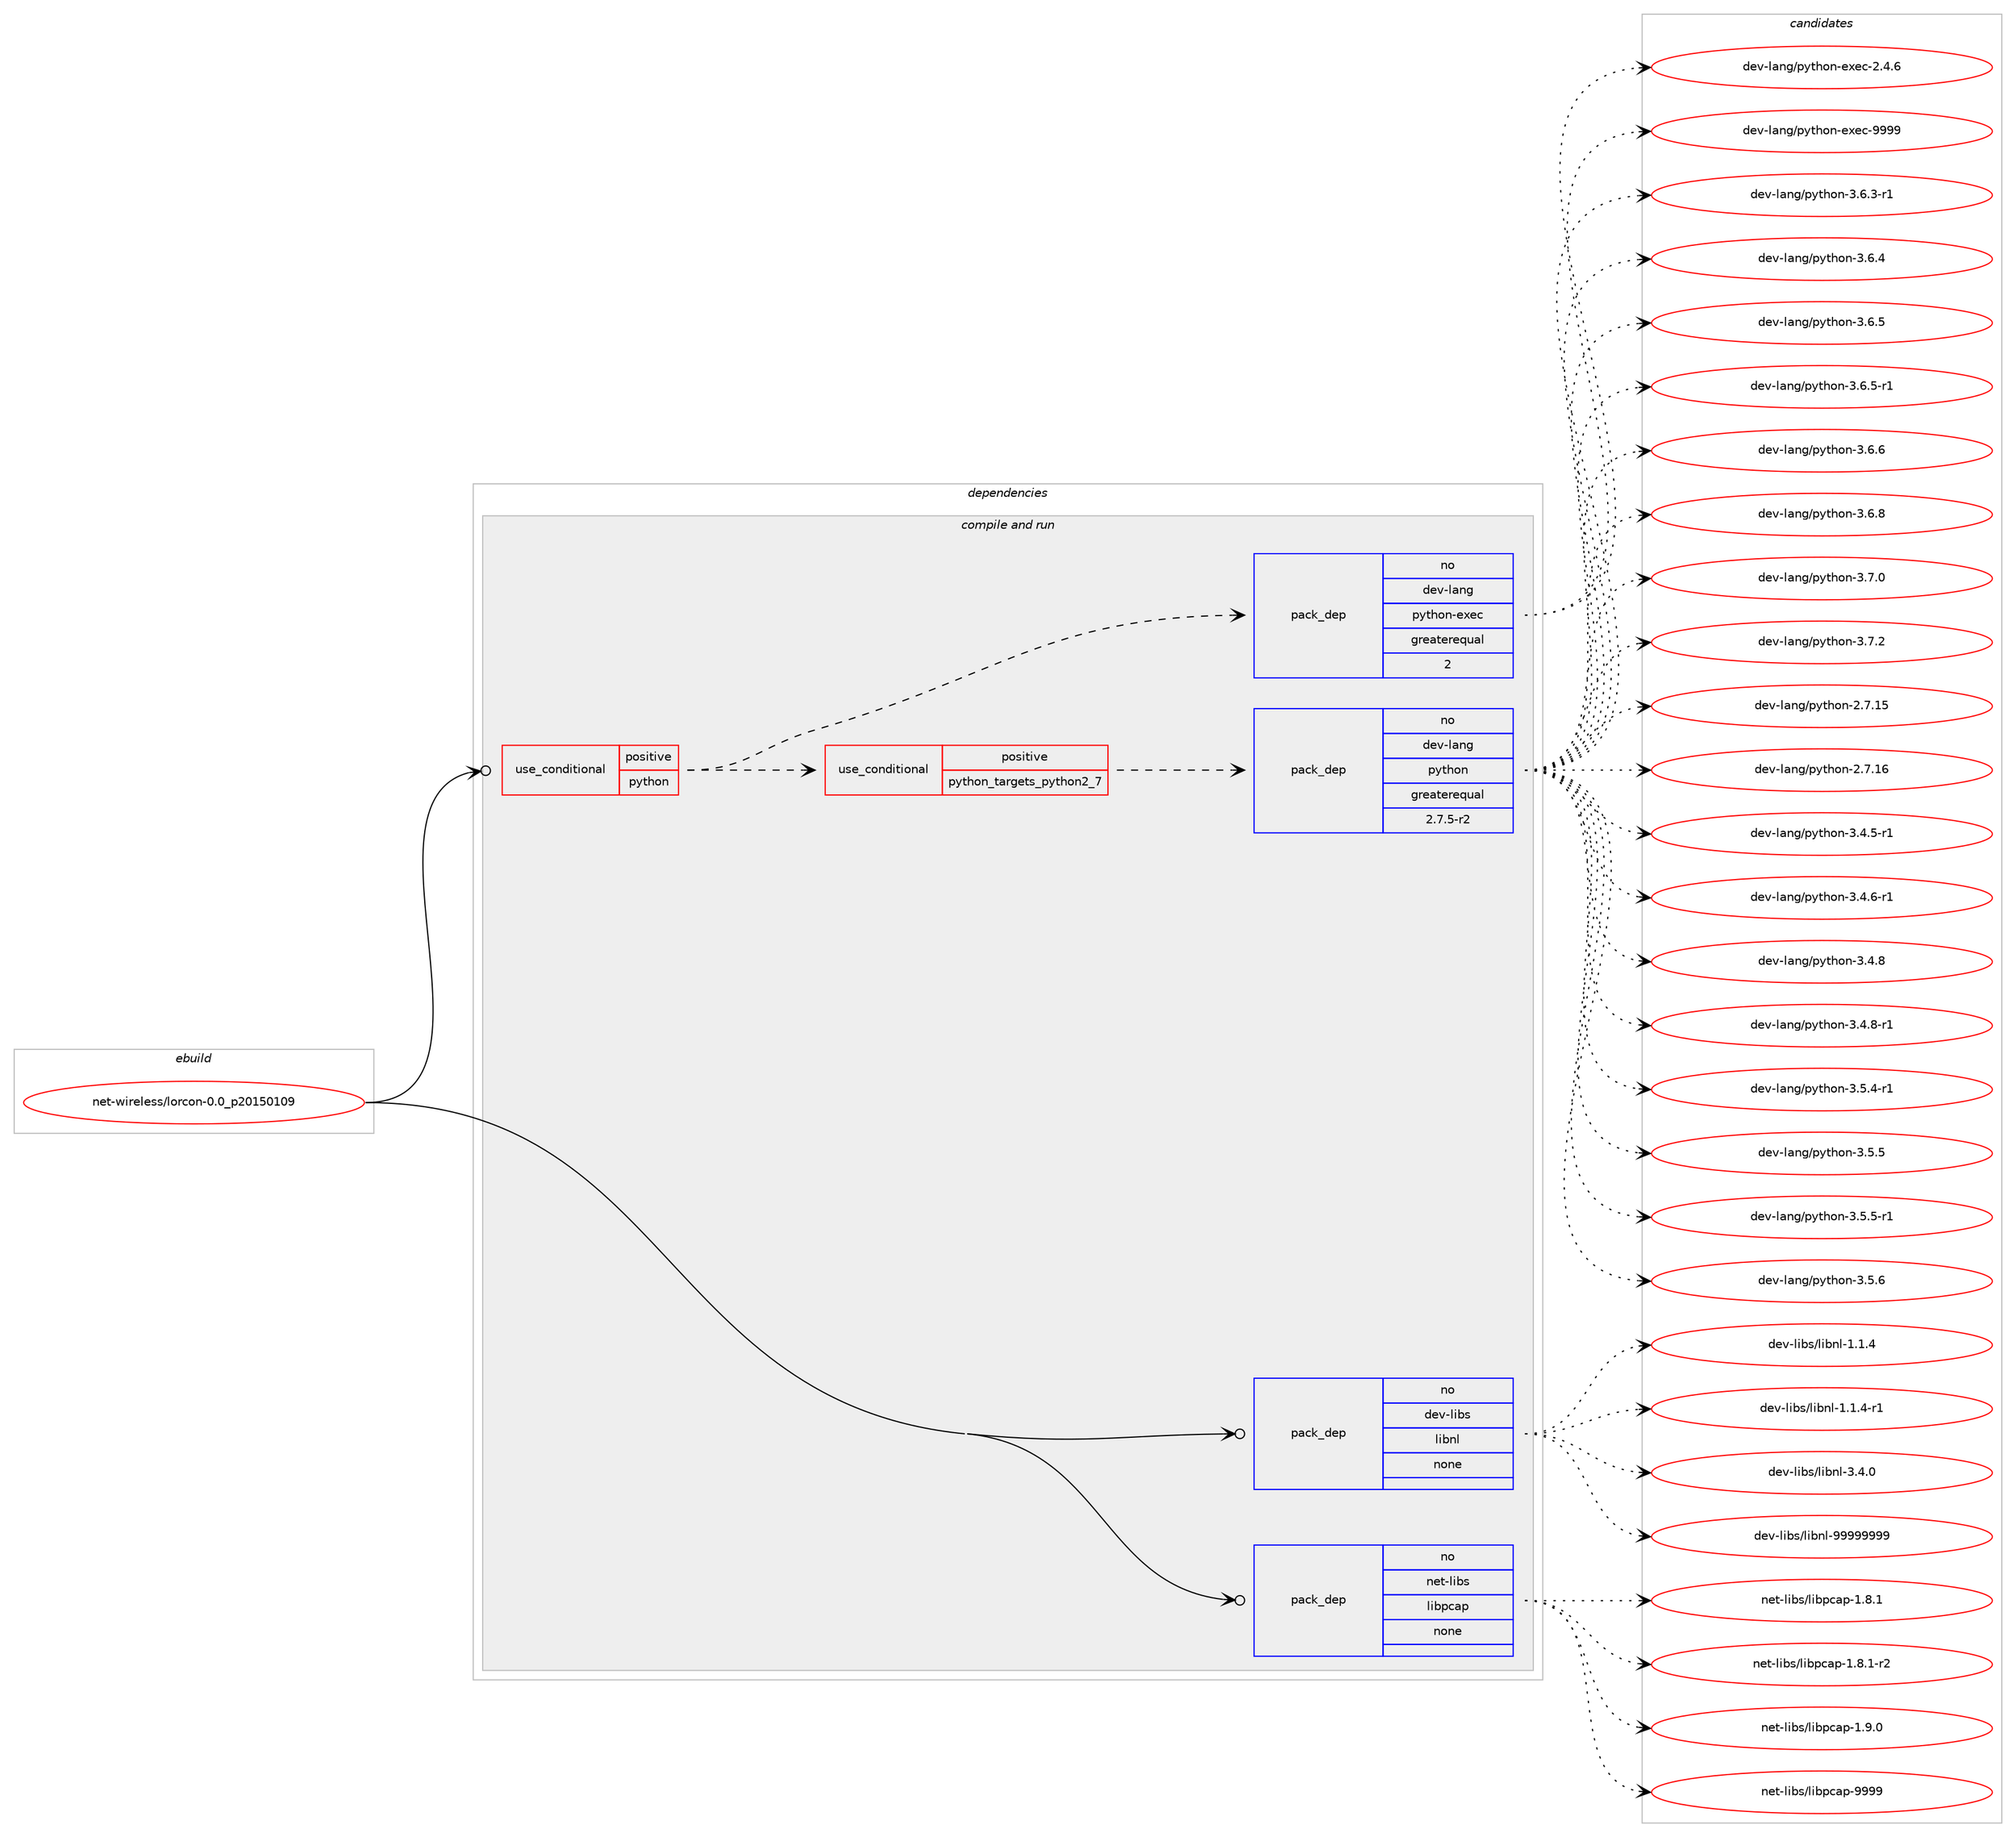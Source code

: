 digraph prolog {

# *************
# Graph options
# *************

newrank=true;
concentrate=true;
compound=true;
graph [rankdir=LR,fontname=Helvetica,fontsize=10,ranksep=1.5];#, ranksep=2.5, nodesep=0.2];
edge  [arrowhead=vee];
node  [fontname=Helvetica,fontsize=10];

# **********
# The ebuild
# **********

subgraph cluster_leftcol {
color=gray;
rank=same;
label=<<i>ebuild</i>>;
id [label="net-wireless/lorcon-0.0_p20150109", color=red, width=4, href="../net-wireless/lorcon-0.0_p20150109.svg"];
}

# ****************
# The dependencies
# ****************

subgraph cluster_midcol {
color=gray;
label=<<i>dependencies</i>>;
subgraph cluster_compile {
fillcolor="#eeeeee";
style=filled;
label=<<i>compile</i>>;
}
subgraph cluster_compileandrun {
fillcolor="#eeeeee";
style=filled;
label=<<i>compile and run</i>>;
subgraph cond451467 {
dependency1681006 [label=<<TABLE BORDER="0" CELLBORDER="1" CELLSPACING="0" CELLPADDING="4"><TR><TD ROWSPAN="3" CELLPADDING="10">use_conditional</TD></TR><TR><TD>positive</TD></TR><TR><TD>python</TD></TR></TABLE>>, shape=none, color=red];
subgraph cond451468 {
dependency1681007 [label=<<TABLE BORDER="0" CELLBORDER="1" CELLSPACING="0" CELLPADDING="4"><TR><TD ROWSPAN="3" CELLPADDING="10">use_conditional</TD></TR><TR><TD>positive</TD></TR><TR><TD>python_targets_python2_7</TD></TR></TABLE>>, shape=none, color=red];
subgraph pack1202028 {
dependency1681008 [label=<<TABLE BORDER="0" CELLBORDER="1" CELLSPACING="0" CELLPADDING="4" WIDTH="220"><TR><TD ROWSPAN="6" CELLPADDING="30">pack_dep</TD></TR><TR><TD WIDTH="110">no</TD></TR><TR><TD>dev-lang</TD></TR><TR><TD>python</TD></TR><TR><TD>greaterequal</TD></TR><TR><TD>2.7.5-r2</TD></TR></TABLE>>, shape=none, color=blue];
}
dependency1681007:e -> dependency1681008:w [weight=20,style="dashed",arrowhead="vee"];
}
dependency1681006:e -> dependency1681007:w [weight=20,style="dashed",arrowhead="vee"];
subgraph pack1202029 {
dependency1681009 [label=<<TABLE BORDER="0" CELLBORDER="1" CELLSPACING="0" CELLPADDING="4" WIDTH="220"><TR><TD ROWSPAN="6" CELLPADDING="30">pack_dep</TD></TR><TR><TD WIDTH="110">no</TD></TR><TR><TD>dev-lang</TD></TR><TR><TD>python-exec</TD></TR><TR><TD>greaterequal</TD></TR><TR><TD>2</TD></TR></TABLE>>, shape=none, color=blue];
}
dependency1681006:e -> dependency1681009:w [weight=20,style="dashed",arrowhead="vee"];
}
id:e -> dependency1681006:w [weight=20,style="solid",arrowhead="odotvee"];
subgraph pack1202030 {
dependency1681010 [label=<<TABLE BORDER="0" CELLBORDER="1" CELLSPACING="0" CELLPADDING="4" WIDTH="220"><TR><TD ROWSPAN="6" CELLPADDING="30">pack_dep</TD></TR><TR><TD WIDTH="110">no</TD></TR><TR><TD>dev-libs</TD></TR><TR><TD>libnl</TD></TR><TR><TD>none</TD></TR><TR><TD></TD></TR></TABLE>>, shape=none, color=blue];
}
id:e -> dependency1681010:w [weight=20,style="solid",arrowhead="odotvee"];
subgraph pack1202031 {
dependency1681011 [label=<<TABLE BORDER="0" CELLBORDER="1" CELLSPACING="0" CELLPADDING="4" WIDTH="220"><TR><TD ROWSPAN="6" CELLPADDING="30">pack_dep</TD></TR><TR><TD WIDTH="110">no</TD></TR><TR><TD>net-libs</TD></TR><TR><TD>libpcap</TD></TR><TR><TD>none</TD></TR><TR><TD></TD></TR></TABLE>>, shape=none, color=blue];
}
id:e -> dependency1681011:w [weight=20,style="solid",arrowhead="odotvee"];
}
subgraph cluster_run {
fillcolor="#eeeeee";
style=filled;
label=<<i>run</i>>;
}
}

# **************
# The candidates
# **************

subgraph cluster_choices {
rank=same;
color=gray;
label=<<i>candidates</i>>;

subgraph choice1202028 {
color=black;
nodesep=1;
choice10010111845108971101034711212111610411111045504655464953 [label="dev-lang/python-2.7.15", color=red, width=4,href="../dev-lang/python-2.7.15.svg"];
choice10010111845108971101034711212111610411111045504655464954 [label="dev-lang/python-2.7.16", color=red, width=4,href="../dev-lang/python-2.7.16.svg"];
choice1001011184510897110103471121211161041111104551465246534511449 [label="dev-lang/python-3.4.5-r1", color=red, width=4,href="../dev-lang/python-3.4.5-r1.svg"];
choice1001011184510897110103471121211161041111104551465246544511449 [label="dev-lang/python-3.4.6-r1", color=red, width=4,href="../dev-lang/python-3.4.6-r1.svg"];
choice100101118451089711010347112121116104111110455146524656 [label="dev-lang/python-3.4.8", color=red, width=4,href="../dev-lang/python-3.4.8.svg"];
choice1001011184510897110103471121211161041111104551465246564511449 [label="dev-lang/python-3.4.8-r1", color=red, width=4,href="../dev-lang/python-3.4.8-r1.svg"];
choice1001011184510897110103471121211161041111104551465346524511449 [label="dev-lang/python-3.5.4-r1", color=red, width=4,href="../dev-lang/python-3.5.4-r1.svg"];
choice100101118451089711010347112121116104111110455146534653 [label="dev-lang/python-3.5.5", color=red, width=4,href="../dev-lang/python-3.5.5.svg"];
choice1001011184510897110103471121211161041111104551465346534511449 [label="dev-lang/python-3.5.5-r1", color=red, width=4,href="../dev-lang/python-3.5.5-r1.svg"];
choice100101118451089711010347112121116104111110455146534654 [label="dev-lang/python-3.5.6", color=red, width=4,href="../dev-lang/python-3.5.6.svg"];
choice1001011184510897110103471121211161041111104551465446514511449 [label="dev-lang/python-3.6.3-r1", color=red, width=4,href="../dev-lang/python-3.6.3-r1.svg"];
choice100101118451089711010347112121116104111110455146544652 [label="dev-lang/python-3.6.4", color=red, width=4,href="../dev-lang/python-3.6.4.svg"];
choice100101118451089711010347112121116104111110455146544653 [label="dev-lang/python-3.6.5", color=red, width=4,href="../dev-lang/python-3.6.5.svg"];
choice1001011184510897110103471121211161041111104551465446534511449 [label="dev-lang/python-3.6.5-r1", color=red, width=4,href="../dev-lang/python-3.6.5-r1.svg"];
choice100101118451089711010347112121116104111110455146544654 [label="dev-lang/python-3.6.6", color=red, width=4,href="../dev-lang/python-3.6.6.svg"];
choice100101118451089711010347112121116104111110455146544656 [label="dev-lang/python-3.6.8", color=red, width=4,href="../dev-lang/python-3.6.8.svg"];
choice100101118451089711010347112121116104111110455146554648 [label="dev-lang/python-3.7.0", color=red, width=4,href="../dev-lang/python-3.7.0.svg"];
choice100101118451089711010347112121116104111110455146554650 [label="dev-lang/python-3.7.2", color=red, width=4,href="../dev-lang/python-3.7.2.svg"];
dependency1681008:e -> choice10010111845108971101034711212111610411111045504655464953:w [style=dotted,weight="100"];
dependency1681008:e -> choice10010111845108971101034711212111610411111045504655464954:w [style=dotted,weight="100"];
dependency1681008:e -> choice1001011184510897110103471121211161041111104551465246534511449:w [style=dotted,weight="100"];
dependency1681008:e -> choice1001011184510897110103471121211161041111104551465246544511449:w [style=dotted,weight="100"];
dependency1681008:e -> choice100101118451089711010347112121116104111110455146524656:w [style=dotted,weight="100"];
dependency1681008:e -> choice1001011184510897110103471121211161041111104551465246564511449:w [style=dotted,weight="100"];
dependency1681008:e -> choice1001011184510897110103471121211161041111104551465346524511449:w [style=dotted,weight="100"];
dependency1681008:e -> choice100101118451089711010347112121116104111110455146534653:w [style=dotted,weight="100"];
dependency1681008:e -> choice1001011184510897110103471121211161041111104551465346534511449:w [style=dotted,weight="100"];
dependency1681008:e -> choice100101118451089711010347112121116104111110455146534654:w [style=dotted,weight="100"];
dependency1681008:e -> choice1001011184510897110103471121211161041111104551465446514511449:w [style=dotted,weight="100"];
dependency1681008:e -> choice100101118451089711010347112121116104111110455146544652:w [style=dotted,weight="100"];
dependency1681008:e -> choice100101118451089711010347112121116104111110455146544653:w [style=dotted,weight="100"];
dependency1681008:e -> choice1001011184510897110103471121211161041111104551465446534511449:w [style=dotted,weight="100"];
dependency1681008:e -> choice100101118451089711010347112121116104111110455146544654:w [style=dotted,weight="100"];
dependency1681008:e -> choice100101118451089711010347112121116104111110455146544656:w [style=dotted,weight="100"];
dependency1681008:e -> choice100101118451089711010347112121116104111110455146554648:w [style=dotted,weight="100"];
dependency1681008:e -> choice100101118451089711010347112121116104111110455146554650:w [style=dotted,weight="100"];
}
subgraph choice1202029 {
color=black;
nodesep=1;
choice1001011184510897110103471121211161041111104510112010199455046524654 [label="dev-lang/python-exec-2.4.6", color=red, width=4,href="../dev-lang/python-exec-2.4.6.svg"];
choice10010111845108971101034711212111610411111045101120101994557575757 [label="dev-lang/python-exec-9999", color=red, width=4,href="../dev-lang/python-exec-9999.svg"];
dependency1681009:e -> choice1001011184510897110103471121211161041111104510112010199455046524654:w [style=dotted,weight="100"];
dependency1681009:e -> choice10010111845108971101034711212111610411111045101120101994557575757:w [style=dotted,weight="100"];
}
subgraph choice1202030 {
color=black;
nodesep=1;
choice10010111845108105981154710810598110108454946494652 [label="dev-libs/libnl-1.1.4", color=red, width=4,href="../dev-libs/libnl-1.1.4.svg"];
choice100101118451081059811547108105981101084549464946524511449 [label="dev-libs/libnl-1.1.4-r1", color=red, width=4,href="../dev-libs/libnl-1.1.4-r1.svg"];
choice10010111845108105981154710810598110108455146524648 [label="dev-libs/libnl-3.4.0", color=red, width=4,href="../dev-libs/libnl-3.4.0.svg"];
choice10010111845108105981154710810598110108455757575757575757 [label="dev-libs/libnl-99999999", color=red, width=4,href="../dev-libs/libnl-99999999.svg"];
dependency1681010:e -> choice10010111845108105981154710810598110108454946494652:w [style=dotted,weight="100"];
dependency1681010:e -> choice100101118451081059811547108105981101084549464946524511449:w [style=dotted,weight="100"];
dependency1681010:e -> choice10010111845108105981154710810598110108455146524648:w [style=dotted,weight="100"];
dependency1681010:e -> choice10010111845108105981154710810598110108455757575757575757:w [style=dotted,weight="100"];
}
subgraph choice1202031 {
color=black;
nodesep=1;
choice110101116451081059811547108105981129997112454946564649 [label="net-libs/libpcap-1.8.1", color=red, width=4,href="../net-libs/libpcap-1.8.1.svg"];
choice1101011164510810598115471081059811299971124549465646494511450 [label="net-libs/libpcap-1.8.1-r2", color=red, width=4,href="../net-libs/libpcap-1.8.1-r2.svg"];
choice110101116451081059811547108105981129997112454946574648 [label="net-libs/libpcap-1.9.0", color=red, width=4,href="../net-libs/libpcap-1.9.0.svg"];
choice1101011164510810598115471081059811299971124557575757 [label="net-libs/libpcap-9999", color=red, width=4,href="../net-libs/libpcap-9999.svg"];
dependency1681011:e -> choice110101116451081059811547108105981129997112454946564649:w [style=dotted,weight="100"];
dependency1681011:e -> choice1101011164510810598115471081059811299971124549465646494511450:w [style=dotted,weight="100"];
dependency1681011:e -> choice110101116451081059811547108105981129997112454946574648:w [style=dotted,weight="100"];
dependency1681011:e -> choice1101011164510810598115471081059811299971124557575757:w [style=dotted,weight="100"];
}
}

}
